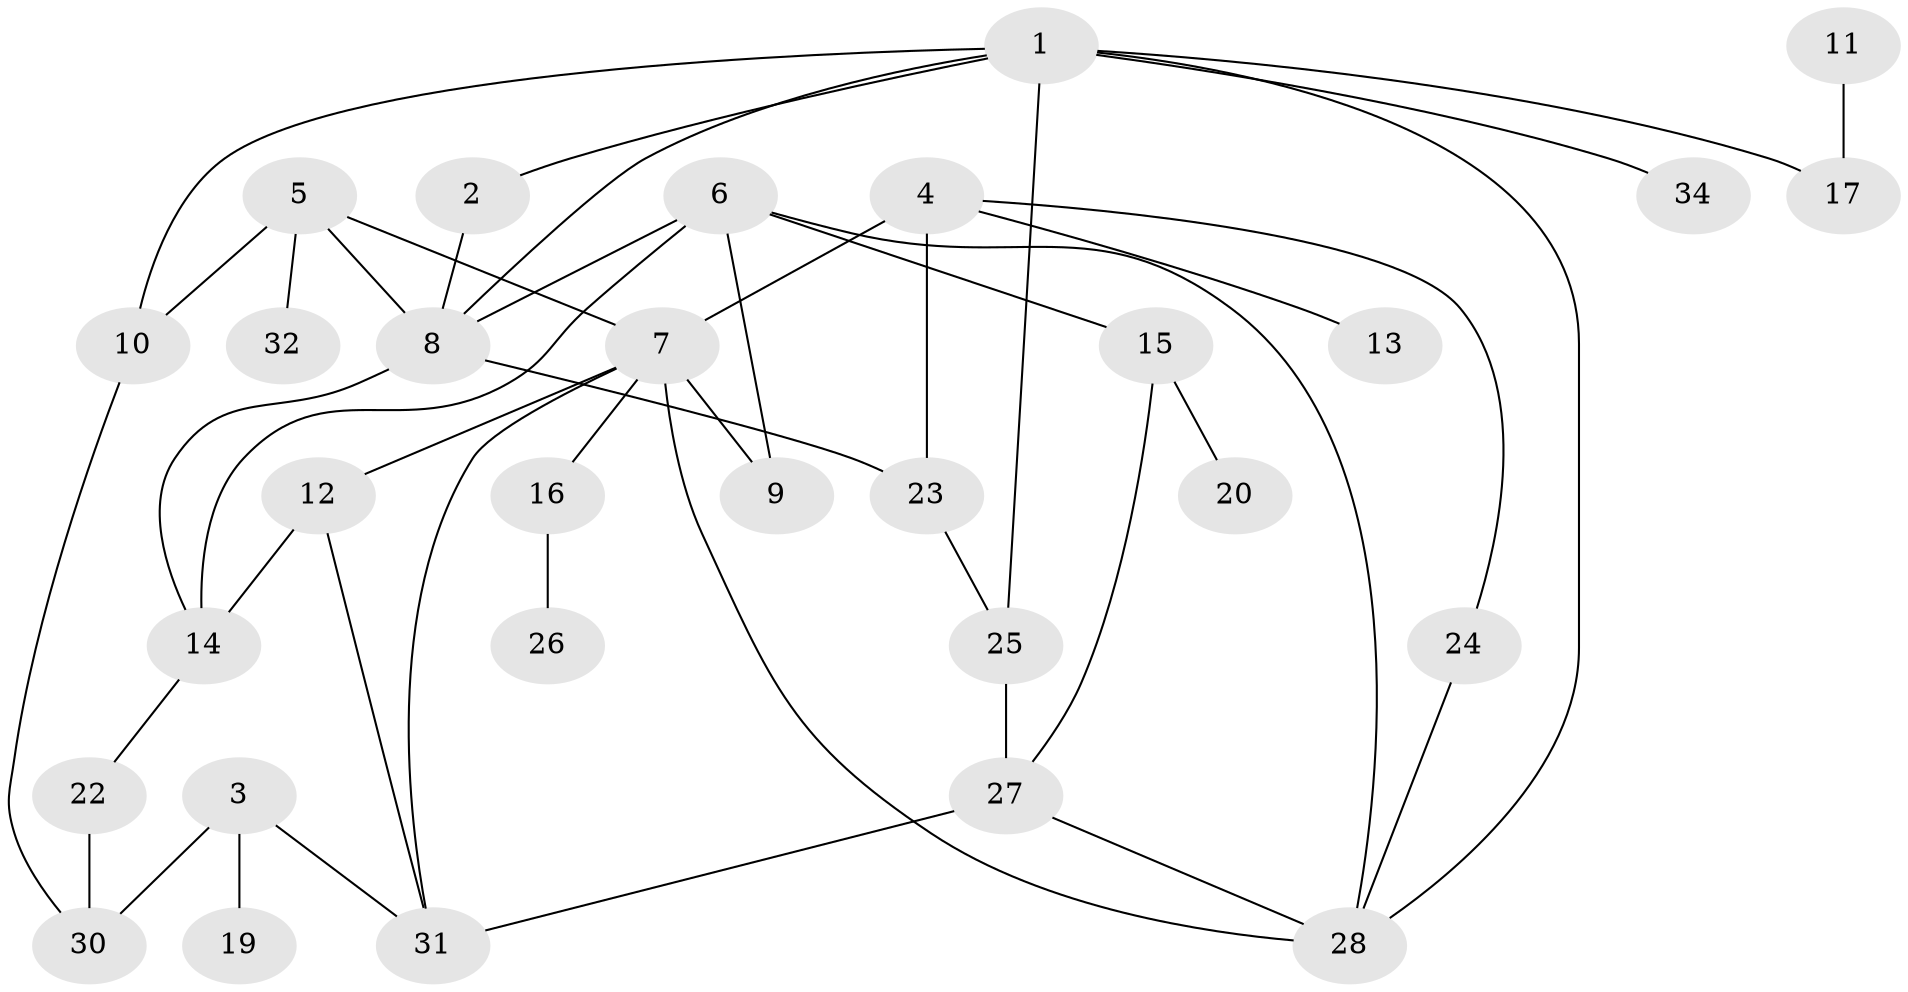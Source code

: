 // original degree distribution, {2: 0.2465753424657534, 1: 0.2465753424657534, 5: 0.0684931506849315, 4: 0.0821917808219178, 3: 0.2465753424657534, 0: 0.0821917808219178, 8: 0.0136986301369863, 9: 0.0136986301369863}
// Generated by graph-tools (version 1.1) at 2025/33/03/09/25 02:33:32]
// undirected, 30 vertices, 45 edges
graph export_dot {
graph [start="1"]
  node [color=gray90,style=filled];
  1;
  2;
  3;
  4;
  5;
  6;
  7;
  8;
  9;
  10;
  11;
  12;
  13;
  14;
  15;
  16;
  17;
  19;
  20;
  22;
  23;
  24;
  25;
  26;
  27;
  28;
  30;
  31;
  32;
  34;
  1 -- 2 [weight=1.0];
  1 -- 8 [weight=1.0];
  1 -- 10 [weight=1.0];
  1 -- 17 [weight=1.0];
  1 -- 25 [weight=1.0];
  1 -- 28 [weight=1.0];
  1 -- 34 [weight=1.0];
  2 -- 8 [weight=1.0];
  3 -- 19 [weight=1.0];
  3 -- 30 [weight=1.0];
  3 -- 31 [weight=1.0];
  4 -- 7 [weight=2.0];
  4 -- 13 [weight=2.0];
  4 -- 23 [weight=1.0];
  4 -- 24 [weight=1.0];
  5 -- 7 [weight=1.0];
  5 -- 8 [weight=1.0];
  5 -- 10 [weight=1.0];
  5 -- 32 [weight=1.0];
  6 -- 8 [weight=2.0];
  6 -- 9 [weight=1.0];
  6 -- 14 [weight=1.0];
  6 -- 15 [weight=1.0];
  6 -- 28 [weight=1.0];
  7 -- 9 [weight=2.0];
  7 -- 12 [weight=1.0];
  7 -- 16 [weight=1.0];
  7 -- 28 [weight=1.0];
  7 -- 31 [weight=2.0];
  8 -- 14 [weight=1.0];
  8 -- 23 [weight=1.0];
  10 -- 30 [weight=1.0];
  11 -- 17 [weight=1.0];
  12 -- 14 [weight=2.0];
  12 -- 31 [weight=1.0];
  14 -- 22 [weight=1.0];
  15 -- 20 [weight=1.0];
  15 -- 27 [weight=1.0];
  16 -- 26 [weight=1.0];
  22 -- 30 [weight=1.0];
  23 -- 25 [weight=1.0];
  24 -- 28 [weight=1.0];
  25 -- 27 [weight=2.0];
  27 -- 28 [weight=1.0];
  27 -- 31 [weight=1.0];
}
